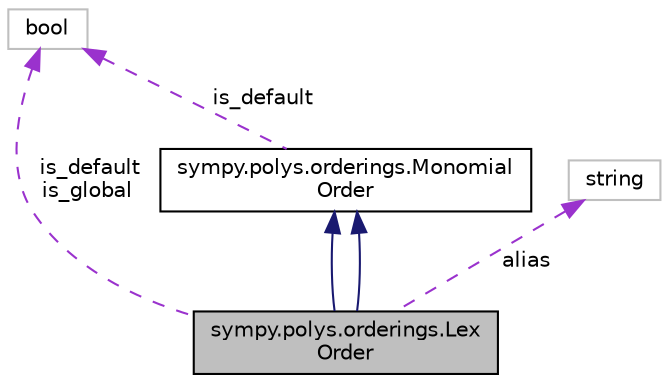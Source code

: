 digraph "sympy.polys.orderings.LexOrder"
{
 // LATEX_PDF_SIZE
  edge [fontname="Helvetica",fontsize="10",labelfontname="Helvetica",labelfontsize="10"];
  node [fontname="Helvetica",fontsize="10",shape=record];
  Node1 [label="sympy.polys.orderings.Lex\lOrder",height=0.2,width=0.4,color="black", fillcolor="grey75", style="filled", fontcolor="black",tooltip=" "];
  Node2 -> Node1 [dir="back",color="midnightblue",fontsize="10",style="solid",fontname="Helvetica"];
  Node2 [label="sympy.polys.orderings.Monomial\lOrder",height=0.2,width=0.4,color="black", fillcolor="white", style="filled",URL="$classsympy_1_1polys_1_1orderings_1_1MonomialOrder.html",tooltip=" "];
  Node3 -> Node2 [dir="back",color="darkorchid3",fontsize="10",style="dashed",label=" is_default" ,fontname="Helvetica"];
  Node3 [label="bool",height=0.2,width=0.4,color="grey75", fillcolor="white", style="filled",tooltip=" "];
  Node2 -> Node1 [dir="back",color="midnightblue",fontsize="10",style="solid",fontname="Helvetica"];
  Node3 -> Node1 [dir="back",color="darkorchid3",fontsize="10",style="dashed",label=" is_default\nis_global" ,fontname="Helvetica"];
  Node4 -> Node1 [dir="back",color="darkorchid3",fontsize="10",style="dashed",label=" alias" ,fontname="Helvetica"];
  Node4 [label="string",height=0.2,width=0.4,color="grey75", fillcolor="white", style="filled",tooltip=" "];
}
